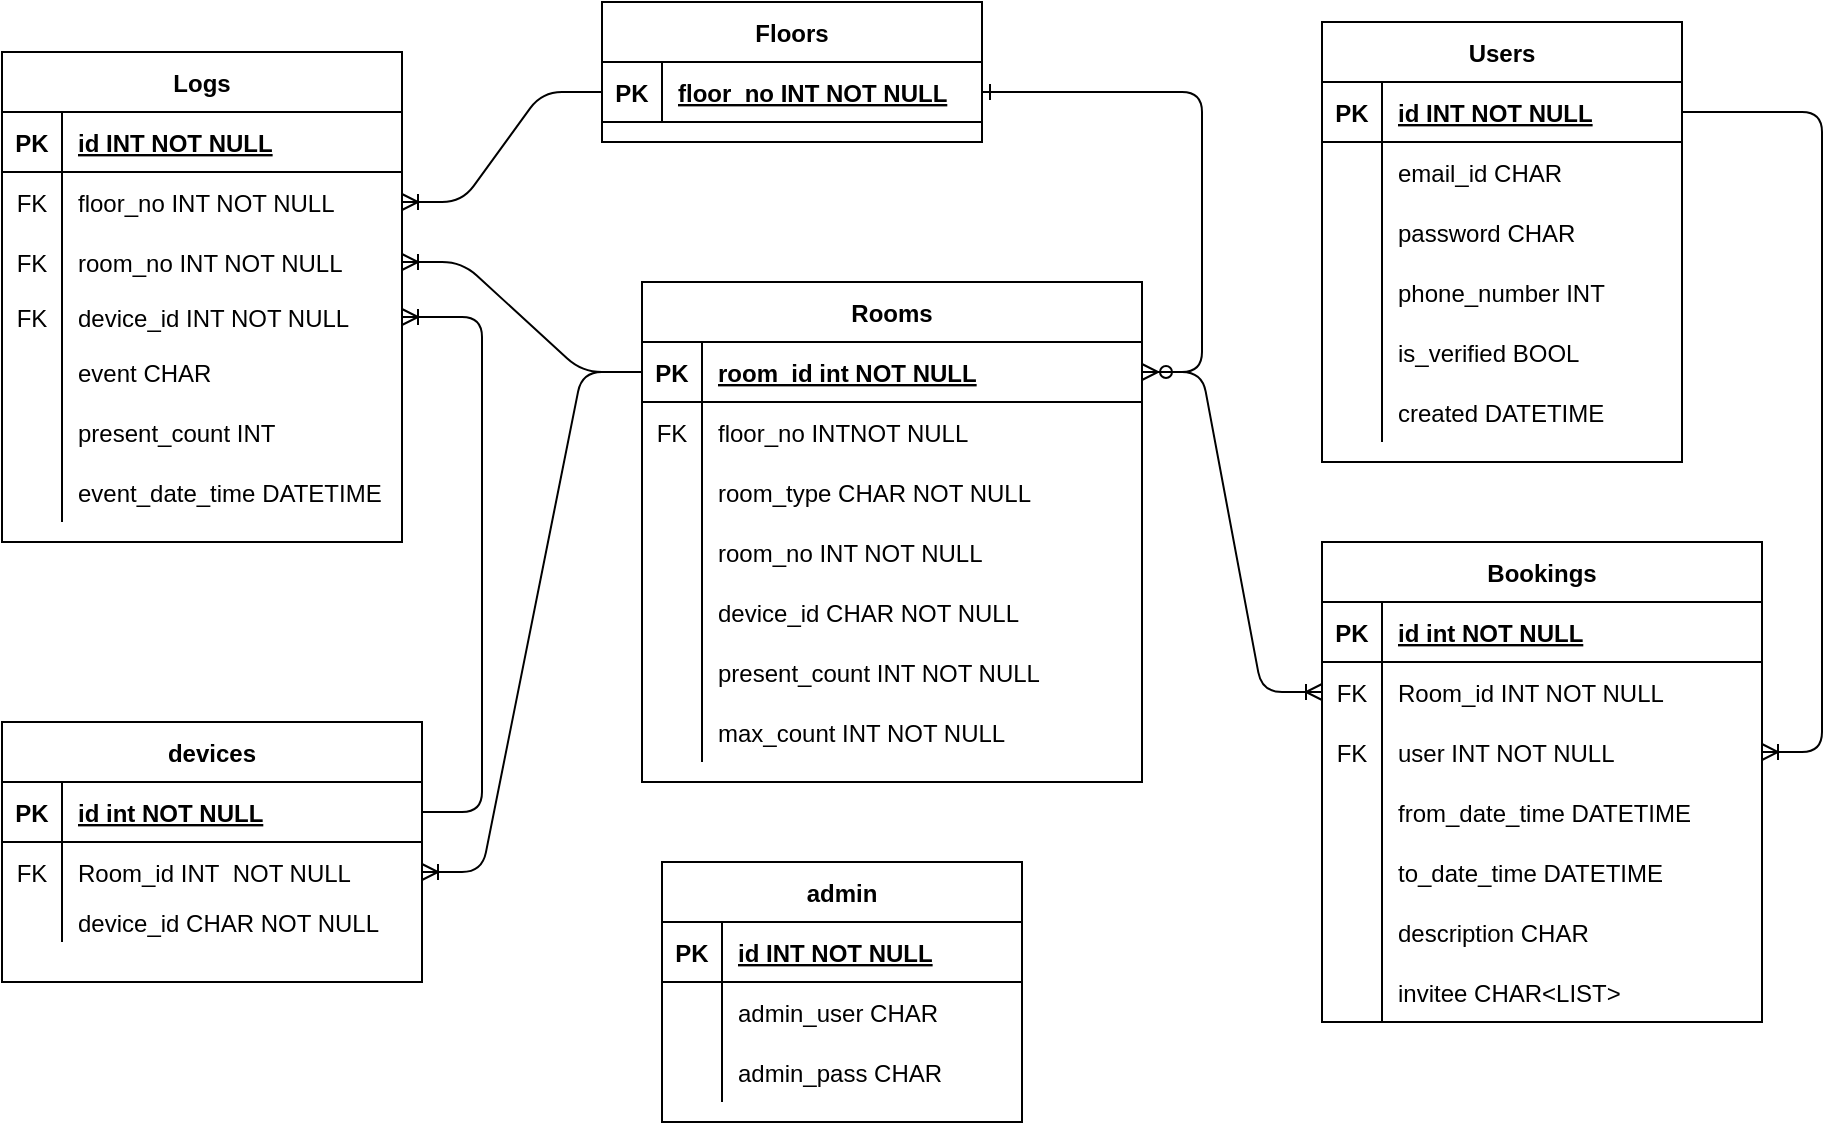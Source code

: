 <mxfile version="14.5.1" type="github">
  <diagram id="R2lEEEUBdFMjLlhIrx00" name="Page-1">
    <mxGraphModel dx="1157" dy="600" grid="1" gridSize="10" guides="1" tooltips="1" connect="1" arrows="1" fold="1" page="1" pageScale="1" pageWidth="850" pageHeight="1100" math="0" shadow="0" extFonts="Permanent Marker^https://fonts.googleapis.com/css?family=Permanent+Marker">
      <root>
        <mxCell id="0" />
        <mxCell id="1" parent="0" />
        <mxCell id="C-vyLk0tnHw3VtMMgP7b-1" value="" style="edgeStyle=entityRelationEdgeStyle;endArrow=ERzeroToMany;startArrow=ERone;endFill=1;startFill=0;" parent="1" source="C-vyLk0tnHw3VtMMgP7b-24" target="C-vyLk0tnHw3VtMMgP7b-3" edge="1">
          <mxGeometry width="100" height="100" relative="1" as="geometry">
            <mxPoint x="410" y="470" as="sourcePoint" />
            <mxPoint x="690" y="80" as="targetPoint" />
          </mxGeometry>
        </mxCell>
        <mxCell id="C-vyLk0tnHw3VtMMgP7b-2" value="Rooms" style="shape=table;startSize=30;container=1;collapsible=1;childLayout=tableLayout;fixedRows=1;rowLines=0;fontStyle=1;align=center;resizeLast=1;" parent="1" vertex="1">
          <mxGeometry x="350" y="170" width="250" height="250" as="geometry">
            <mxRectangle x="300" y="130" width="70" height="30" as="alternateBounds" />
          </mxGeometry>
        </mxCell>
        <mxCell id="C-vyLk0tnHw3VtMMgP7b-3" value="" style="shape=partialRectangle;collapsible=0;dropTarget=0;pointerEvents=0;fillColor=none;points=[[0,0.5],[1,0.5]];portConstraint=eastwest;top=0;left=0;right=0;bottom=1;" parent="C-vyLk0tnHw3VtMMgP7b-2" vertex="1">
          <mxGeometry y="30" width="250" height="30" as="geometry" />
        </mxCell>
        <mxCell id="C-vyLk0tnHw3VtMMgP7b-4" value="PK" style="shape=partialRectangle;overflow=hidden;connectable=0;fillColor=none;top=0;left=0;bottom=0;right=0;fontStyle=1;" parent="C-vyLk0tnHw3VtMMgP7b-3" vertex="1">
          <mxGeometry width="30" height="30" as="geometry" />
        </mxCell>
        <mxCell id="C-vyLk0tnHw3VtMMgP7b-5" value="room_id int NOT NULL " style="shape=partialRectangle;overflow=hidden;connectable=0;fillColor=none;top=0;left=0;bottom=0;right=0;align=left;spacingLeft=6;fontStyle=5;" parent="C-vyLk0tnHw3VtMMgP7b-3" vertex="1">
          <mxGeometry x="30" width="220" height="30" as="geometry" />
        </mxCell>
        <mxCell id="C-vyLk0tnHw3VtMMgP7b-6" value="" style="shape=partialRectangle;collapsible=0;dropTarget=0;pointerEvents=0;fillColor=none;points=[[0,0.5],[1,0.5]];portConstraint=eastwest;top=0;left=0;right=0;bottom=0;" parent="C-vyLk0tnHw3VtMMgP7b-2" vertex="1">
          <mxGeometry y="60" width="250" height="30" as="geometry" />
        </mxCell>
        <mxCell id="C-vyLk0tnHw3VtMMgP7b-7" value="FK" style="shape=partialRectangle;overflow=hidden;connectable=0;fillColor=none;top=0;left=0;bottom=0;right=0;" parent="C-vyLk0tnHw3VtMMgP7b-6" vertex="1">
          <mxGeometry width="30" height="30" as="geometry" />
        </mxCell>
        <mxCell id="C-vyLk0tnHw3VtMMgP7b-8" value="floor_no INTNOT NULL" style="shape=partialRectangle;overflow=hidden;connectable=0;fillColor=none;top=0;left=0;bottom=0;right=0;align=left;spacingLeft=6;" parent="C-vyLk0tnHw3VtMMgP7b-6" vertex="1">
          <mxGeometry x="30" width="220" height="30" as="geometry" />
        </mxCell>
        <mxCell id="C-vyLk0tnHw3VtMMgP7b-9" value="" style="shape=partialRectangle;collapsible=0;dropTarget=0;pointerEvents=0;fillColor=none;points=[[0,0.5],[1,0.5]];portConstraint=eastwest;top=0;left=0;right=0;bottom=0;" parent="C-vyLk0tnHw3VtMMgP7b-2" vertex="1">
          <mxGeometry y="90" width="250" height="30" as="geometry" />
        </mxCell>
        <mxCell id="C-vyLk0tnHw3VtMMgP7b-10" value="" style="shape=partialRectangle;overflow=hidden;connectable=0;fillColor=none;top=0;left=0;bottom=0;right=0;" parent="C-vyLk0tnHw3VtMMgP7b-9" vertex="1">
          <mxGeometry width="30" height="30" as="geometry" />
        </mxCell>
        <mxCell id="C-vyLk0tnHw3VtMMgP7b-11" value="room_type CHAR NOT NULL" style="shape=partialRectangle;overflow=hidden;connectable=0;fillColor=none;top=0;left=0;bottom=0;right=0;align=left;spacingLeft=6;" parent="C-vyLk0tnHw3VtMMgP7b-9" vertex="1">
          <mxGeometry x="30" width="220" height="30" as="geometry" />
        </mxCell>
        <mxCell id="HCaaFE1QsQJpdh_TbMX4-28" value="" style="shape=partialRectangle;collapsible=0;dropTarget=0;pointerEvents=0;fillColor=none;top=0;left=0;bottom=0;right=0;points=[[0,0.5],[1,0.5]];portConstraint=eastwest;" vertex="1" parent="C-vyLk0tnHw3VtMMgP7b-2">
          <mxGeometry y="120" width="250" height="30" as="geometry" />
        </mxCell>
        <mxCell id="HCaaFE1QsQJpdh_TbMX4-29" value="" style="shape=partialRectangle;connectable=0;fillColor=none;top=0;left=0;bottom=0;right=0;editable=1;overflow=hidden;" vertex="1" parent="HCaaFE1QsQJpdh_TbMX4-28">
          <mxGeometry width="30" height="30" as="geometry" />
        </mxCell>
        <mxCell id="HCaaFE1QsQJpdh_TbMX4-30" value="room_no INT NOT NULL" style="shape=partialRectangle;connectable=0;fillColor=none;top=0;left=0;bottom=0;right=0;align=left;spacingLeft=6;overflow=hidden;" vertex="1" parent="HCaaFE1QsQJpdh_TbMX4-28">
          <mxGeometry x="30" width="220" height="30" as="geometry" />
        </mxCell>
        <mxCell id="HCaaFE1QsQJpdh_TbMX4-32" value="" style="shape=partialRectangle;collapsible=0;dropTarget=0;pointerEvents=0;fillColor=none;top=0;left=0;bottom=0;right=0;points=[[0,0.5],[1,0.5]];portConstraint=eastwest;" vertex="1" parent="C-vyLk0tnHw3VtMMgP7b-2">
          <mxGeometry y="150" width="250" height="30" as="geometry" />
        </mxCell>
        <mxCell id="HCaaFE1QsQJpdh_TbMX4-33" value="" style="shape=partialRectangle;connectable=0;fillColor=none;top=0;left=0;bottom=0;right=0;editable=1;overflow=hidden;" vertex="1" parent="HCaaFE1QsQJpdh_TbMX4-32">
          <mxGeometry width="30" height="30" as="geometry" />
        </mxCell>
        <mxCell id="HCaaFE1QsQJpdh_TbMX4-34" value="device_id CHAR NOT NULL" style="shape=partialRectangle;connectable=0;fillColor=none;top=0;left=0;bottom=0;right=0;align=left;spacingLeft=6;overflow=hidden;" vertex="1" parent="HCaaFE1QsQJpdh_TbMX4-32">
          <mxGeometry x="30" width="220" height="30" as="geometry" />
        </mxCell>
        <mxCell id="HCaaFE1QsQJpdh_TbMX4-38" value="" style="shape=partialRectangle;collapsible=0;dropTarget=0;pointerEvents=0;fillColor=none;top=0;left=0;bottom=0;right=0;points=[[0,0.5],[1,0.5]];portConstraint=eastwest;" vertex="1" parent="C-vyLk0tnHw3VtMMgP7b-2">
          <mxGeometry y="180" width="250" height="30" as="geometry" />
        </mxCell>
        <mxCell id="HCaaFE1QsQJpdh_TbMX4-39" value="" style="shape=partialRectangle;connectable=0;fillColor=none;top=0;left=0;bottom=0;right=0;editable=1;overflow=hidden;" vertex="1" parent="HCaaFE1QsQJpdh_TbMX4-38">
          <mxGeometry width="30" height="30" as="geometry" />
        </mxCell>
        <mxCell id="HCaaFE1QsQJpdh_TbMX4-40" value="present_count INT NOT NULL" style="shape=partialRectangle;connectable=0;fillColor=none;top=0;left=0;bottom=0;right=0;align=left;spacingLeft=6;overflow=hidden;" vertex="1" parent="HCaaFE1QsQJpdh_TbMX4-38">
          <mxGeometry x="30" width="220" height="30" as="geometry" />
        </mxCell>
        <mxCell id="HCaaFE1QsQJpdh_TbMX4-42" value="" style="shape=partialRectangle;collapsible=0;dropTarget=0;pointerEvents=0;fillColor=none;top=0;left=0;bottom=0;right=0;points=[[0,0.5],[1,0.5]];portConstraint=eastwest;" vertex="1" parent="C-vyLk0tnHw3VtMMgP7b-2">
          <mxGeometry y="210" width="250" height="30" as="geometry" />
        </mxCell>
        <mxCell id="HCaaFE1QsQJpdh_TbMX4-43" value="" style="shape=partialRectangle;connectable=0;fillColor=none;top=0;left=0;bottom=0;right=0;editable=1;overflow=hidden;" vertex="1" parent="HCaaFE1QsQJpdh_TbMX4-42">
          <mxGeometry width="30" height="30" as="geometry" />
        </mxCell>
        <mxCell id="HCaaFE1QsQJpdh_TbMX4-44" value="max_count INT NOT NULL" style="shape=partialRectangle;connectable=0;fillColor=none;top=0;left=0;bottom=0;right=0;align=left;spacingLeft=6;overflow=hidden;" vertex="1" parent="HCaaFE1QsQJpdh_TbMX4-42">
          <mxGeometry x="30" width="220" height="30" as="geometry" />
        </mxCell>
        <mxCell id="C-vyLk0tnHw3VtMMgP7b-23" value="Floors" style="shape=table;startSize=30;container=1;collapsible=1;childLayout=tableLayout;fixedRows=1;rowLines=0;fontStyle=1;align=center;resizeLast=1;swimlaneFillColor=none;" parent="1" vertex="1">
          <mxGeometry x="330" y="30" width="190" height="70" as="geometry">
            <mxRectangle x="300" y="30" width="70" height="30" as="alternateBounds" />
          </mxGeometry>
        </mxCell>
        <mxCell id="C-vyLk0tnHw3VtMMgP7b-24" value="" style="shape=partialRectangle;collapsible=0;dropTarget=0;pointerEvents=0;fillColor=none;points=[[0,0.5],[1,0.5]];portConstraint=eastwest;top=0;left=0;right=0;bottom=1;" parent="C-vyLk0tnHw3VtMMgP7b-23" vertex="1">
          <mxGeometry y="30" width="190" height="30" as="geometry" />
        </mxCell>
        <mxCell id="C-vyLk0tnHw3VtMMgP7b-25" value="PK" style="shape=partialRectangle;overflow=hidden;connectable=0;fillColor=none;top=0;left=0;bottom=0;right=0;fontStyle=1;" parent="C-vyLk0tnHw3VtMMgP7b-24" vertex="1">
          <mxGeometry width="30" height="30" as="geometry" />
        </mxCell>
        <mxCell id="C-vyLk0tnHw3VtMMgP7b-26" value="floor_no INT NOT NULL " style="shape=partialRectangle;overflow=hidden;connectable=0;fillColor=none;top=0;left=0;bottom=0;right=0;align=left;spacingLeft=6;fontStyle=5;" parent="C-vyLk0tnHw3VtMMgP7b-24" vertex="1">
          <mxGeometry x="30" width="160" height="30" as="geometry" />
        </mxCell>
        <mxCell id="HCaaFE1QsQJpdh_TbMX4-45" value="devices" style="shape=table;startSize=30;container=1;collapsible=1;childLayout=tableLayout;fixedRows=1;rowLines=0;fontStyle=1;align=center;resizeLast=1;gradientColor=none;" vertex="1" parent="1">
          <mxGeometry x="30" y="390" width="210" height="130" as="geometry">
            <mxRectangle x="610" y="420" width="80" height="30" as="alternateBounds" />
          </mxGeometry>
        </mxCell>
        <mxCell id="HCaaFE1QsQJpdh_TbMX4-46" value="" style="shape=partialRectangle;collapsible=0;dropTarget=0;pointerEvents=0;fillColor=none;top=0;left=0;bottom=1;right=0;points=[[0,0.5],[1,0.5]];portConstraint=eastwest;" vertex="1" parent="HCaaFE1QsQJpdh_TbMX4-45">
          <mxGeometry y="30" width="210" height="30" as="geometry" />
        </mxCell>
        <mxCell id="HCaaFE1QsQJpdh_TbMX4-47" value="PK" style="shape=partialRectangle;connectable=0;fillColor=none;top=0;left=0;bottom=0;right=0;fontStyle=1;overflow=hidden;" vertex="1" parent="HCaaFE1QsQJpdh_TbMX4-46">
          <mxGeometry width="30" height="30" as="geometry" />
        </mxCell>
        <mxCell id="HCaaFE1QsQJpdh_TbMX4-48" value="id int NOT NULL" style="shape=partialRectangle;connectable=0;fillColor=none;top=0;left=0;bottom=0;right=0;align=left;spacingLeft=6;fontStyle=5;overflow=hidden;" vertex="1" parent="HCaaFE1QsQJpdh_TbMX4-46">
          <mxGeometry x="30" width="180" height="30" as="geometry" />
        </mxCell>
        <mxCell id="HCaaFE1QsQJpdh_TbMX4-52" value="" style="shape=partialRectangle;collapsible=0;dropTarget=0;pointerEvents=0;fillColor=none;top=0;left=0;bottom=0;right=0;points=[[0,0.5],[1,0.5]];portConstraint=eastwest;" vertex="1" parent="HCaaFE1QsQJpdh_TbMX4-45">
          <mxGeometry y="60" width="210" height="30" as="geometry" />
        </mxCell>
        <mxCell id="HCaaFE1QsQJpdh_TbMX4-53" value="FK" style="shape=partialRectangle;connectable=0;fillColor=none;top=0;left=0;bottom=0;right=0;editable=1;overflow=hidden;" vertex="1" parent="HCaaFE1QsQJpdh_TbMX4-52">
          <mxGeometry width="30" height="30" as="geometry" />
        </mxCell>
        <mxCell id="HCaaFE1QsQJpdh_TbMX4-54" value="Room_id INT  NOT NULL" style="shape=partialRectangle;connectable=0;fillColor=none;top=0;left=0;bottom=0;right=0;align=left;spacingLeft=6;overflow=hidden;" vertex="1" parent="HCaaFE1QsQJpdh_TbMX4-52">
          <mxGeometry x="30" width="180" height="30" as="geometry" />
        </mxCell>
        <mxCell id="HCaaFE1QsQJpdh_TbMX4-49" value="" style="shape=partialRectangle;collapsible=0;dropTarget=0;pointerEvents=0;fillColor=none;top=0;left=0;bottom=0;right=0;points=[[0,0.5],[1,0.5]];portConstraint=eastwest;" vertex="1" parent="HCaaFE1QsQJpdh_TbMX4-45">
          <mxGeometry y="90" width="210" height="20" as="geometry" />
        </mxCell>
        <mxCell id="HCaaFE1QsQJpdh_TbMX4-50" value="" style="shape=partialRectangle;connectable=0;fillColor=none;top=0;left=0;bottom=0;right=0;editable=1;overflow=hidden;" vertex="1" parent="HCaaFE1QsQJpdh_TbMX4-49">
          <mxGeometry width="30" height="20" as="geometry" />
        </mxCell>
        <mxCell id="HCaaFE1QsQJpdh_TbMX4-51" value="device_id CHAR NOT NULL" style="shape=partialRectangle;connectable=0;fillColor=none;top=0;left=0;bottom=0;right=0;align=left;spacingLeft=6;overflow=hidden;" vertex="1" parent="HCaaFE1QsQJpdh_TbMX4-49">
          <mxGeometry x="30" width="180" height="20" as="geometry" />
        </mxCell>
        <mxCell id="HCaaFE1QsQJpdh_TbMX4-60" value="" style="edgeStyle=entityRelationEdgeStyle;fontSize=12;html=1;endArrow=ERoneToMany;" edge="1" parent="1" source="C-vyLk0tnHw3VtMMgP7b-3" target="HCaaFE1QsQJpdh_TbMX4-52">
          <mxGeometry width="100" height="100" relative="1" as="geometry">
            <mxPoint x="370" y="520" as="sourcePoint" />
            <mxPoint x="470" y="420" as="targetPoint" />
          </mxGeometry>
        </mxCell>
        <mxCell id="HCaaFE1QsQJpdh_TbMX4-61" value="Bookings" style="shape=table;startSize=30;container=1;collapsible=1;childLayout=tableLayout;fixedRows=1;rowLines=0;fontStyle=1;align=center;resizeLast=1;gradientColor=none;" vertex="1" parent="1">
          <mxGeometry x="690" y="300" width="220" height="240" as="geometry">
            <mxRectangle x="780" y="470" width="90" height="30" as="alternateBounds" />
          </mxGeometry>
        </mxCell>
        <mxCell id="HCaaFE1QsQJpdh_TbMX4-62" value="" style="shape=partialRectangle;collapsible=0;dropTarget=0;pointerEvents=0;fillColor=none;top=0;left=0;bottom=1;right=0;points=[[0,0.5],[1,0.5]];portConstraint=eastwest;" vertex="1" parent="HCaaFE1QsQJpdh_TbMX4-61">
          <mxGeometry y="30" width="220" height="30" as="geometry" />
        </mxCell>
        <mxCell id="HCaaFE1QsQJpdh_TbMX4-63" value="PK" style="shape=partialRectangle;connectable=0;fillColor=none;top=0;left=0;bottom=0;right=0;fontStyle=1;overflow=hidden;" vertex="1" parent="HCaaFE1QsQJpdh_TbMX4-62">
          <mxGeometry width="30" height="30" as="geometry" />
        </mxCell>
        <mxCell id="HCaaFE1QsQJpdh_TbMX4-64" value="id int NOT NULL" style="shape=partialRectangle;connectable=0;fillColor=none;top=0;left=0;bottom=0;right=0;align=left;spacingLeft=6;fontStyle=5;overflow=hidden;" vertex="1" parent="HCaaFE1QsQJpdh_TbMX4-62">
          <mxGeometry x="30" width="190" height="30" as="geometry" />
        </mxCell>
        <mxCell id="HCaaFE1QsQJpdh_TbMX4-65" value="" style="shape=partialRectangle;collapsible=0;dropTarget=0;pointerEvents=0;fillColor=none;top=0;left=0;bottom=0;right=0;points=[[0,0.5],[1,0.5]];portConstraint=eastwest;" vertex="1" parent="HCaaFE1QsQJpdh_TbMX4-61">
          <mxGeometry y="60" width="220" height="30" as="geometry" />
        </mxCell>
        <mxCell id="HCaaFE1QsQJpdh_TbMX4-66" value="FK" style="shape=partialRectangle;connectable=0;fillColor=none;top=0;left=0;bottom=0;right=0;editable=1;overflow=hidden;" vertex="1" parent="HCaaFE1QsQJpdh_TbMX4-65">
          <mxGeometry width="30" height="30" as="geometry" />
        </mxCell>
        <mxCell id="HCaaFE1QsQJpdh_TbMX4-67" value="Room_id INT NOT NULL" style="shape=partialRectangle;connectable=0;fillColor=none;top=0;left=0;bottom=0;right=0;align=left;spacingLeft=6;overflow=hidden;" vertex="1" parent="HCaaFE1QsQJpdh_TbMX4-65">
          <mxGeometry x="30" width="190" height="30" as="geometry" />
        </mxCell>
        <mxCell id="HCaaFE1QsQJpdh_TbMX4-81" value="" style="shape=partialRectangle;collapsible=0;dropTarget=0;pointerEvents=0;fillColor=none;top=0;left=0;bottom=0;right=0;points=[[0,0.5],[1,0.5]];portConstraint=eastwest;" vertex="1" parent="HCaaFE1QsQJpdh_TbMX4-61">
          <mxGeometry y="90" width="220" height="30" as="geometry" />
        </mxCell>
        <mxCell id="HCaaFE1QsQJpdh_TbMX4-82" value="FK" style="shape=partialRectangle;connectable=0;fillColor=none;top=0;left=0;bottom=0;right=0;editable=1;overflow=hidden;" vertex="1" parent="HCaaFE1QsQJpdh_TbMX4-81">
          <mxGeometry width="30" height="30" as="geometry" />
        </mxCell>
        <mxCell id="HCaaFE1QsQJpdh_TbMX4-83" value="user INT NOT NULL" style="shape=partialRectangle;connectable=0;fillColor=none;top=0;left=0;bottom=0;right=0;align=left;spacingLeft=6;overflow=hidden;" vertex="1" parent="HCaaFE1QsQJpdh_TbMX4-81">
          <mxGeometry x="30" width="190" height="30" as="geometry" />
        </mxCell>
        <mxCell id="HCaaFE1QsQJpdh_TbMX4-68" value="" style="shape=partialRectangle;collapsible=0;dropTarget=0;pointerEvents=0;fillColor=none;top=0;left=0;bottom=0;right=0;points=[[0,0.5],[1,0.5]];portConstraint=eastwest;" vertex="1" parent="HCaaFE1QsQJpdh_TbMX4-61">
          <mxGeometry y="120" width="220" height="30" as="geometry" />
        </mxCell>
        <mxCell id="HCaaFE1QsQJpdh_TbMX4-69" value="" style="shape=partialRectangle;connectable=0;fillColor=none;top=0;left=0;bottom=0;right=0;editable=1;overflow=hidden;" vertex="1" parent="HCaaFE1QsQJpdh_TbMX4-68">
          <mxGeometry width="30" height="30" as="geometry" />
        </mxCell>
        <mxCell id="HCaaFE1QsQJpdh_TbMX4-70" value="from_date_time DATETIME" style="shape=partialRectangle;connectable=0;fillColor=none;top=0;left=0;bottom=0;right=0;align=left;spacingLeft=6;overflow=hidden;" vertex="1" parent="HCaaFE1QsQJpdh_TbMX4-68">
          <mxGeometry x="30" width="190" height="30" as="geometry" />
        </mxCell>
        <mxCell id="HCaaFE1QsQJpdh_TbMX4-71" value="" style="shape=partialRectangle;collapsible=0;dropTarget=0;pointerEvents=0;fillColor=none;top=0;left=0;bottom=0;right=0;points=[[0,0.5],[1,0.5]];portConstraint=eastwest;" vertex="1" parent="HCaaFE1QsQJpdh_TbMX4-61">
          <mxGeometry y="150" width="220" height="30" as="geometry" />
        </mxCell>
        <mxCell id="HCaaFE1QsQJpdh_TbMX4-72" value="" style="shape=partialRectangle;connectable=0;fillColor=none;top=0;left=0;bottom=0;right=0;editable=1;overflow=hidden;" vertex="1" parent="HCaaFE1QsQJpdh_TbMX4-71">
          <mxGeometry width="30" height="30" as="geometry" />
        </mxCell>
        <mxCell id="HCaaFE1QsQJpdh_TbMX4-73" value="to_date_time DATETIME" style="shape=partialRectangle;connectable=0;fillColor=none;top=0;left=0;bottom=0;right=0;align=left;spacingLeft=6;overflow=hidden;" vertex="1" parent="HCaaFE1QsQJpdh_TbMX4-71">
          <mxGeometry x="30" width="190" height="30" as="geometry" />
        </mxCell>
        <mxCell id="HCaaFE1QsQJpdh_TbMX4-75" value="" style="shape=partialRectangle;collapsible=0;dropTarget=0;pointerEvents=0;fillColor=none;top=0;left=0;bottom=0;right=0;points=[[0,0.5],[1,0.5]];portConstraint=eastwest;" vertex="1" parent="HCaaFE1QsQJpdh_TbMX4-61">
          <mxGeometry y="180" width="220" height="30" as="geometry" />
        </mxCell>
        <mxCell id="HCaaFE1QsQJpdh_TbMX4-76" value="" style="shape=partialRectangle;connectable=0;fillColor=none;top=0;left=0;bottom=0;right=0;editable=1;overflow=hidden;" vertex="1" parent="HCaaFE1QsQJpdh_TbMX4-75">
          <mxGeometry width="30" height="30" as="geometry" />
        </mxCell>
        <mxCell id="HCaaFE1QsQJpdh_TbMX4-77" value="description CHAR" style="shape=partialRectangle;connectable=0;fillColor=none;top=0;left=0;bottom=0;right=0;align=left;spacingLeft=6;overflow=hidden;" vertex="1" parent="HCaaFE1QsQJpdh_TbMX4-75">
          <mxGeometry x="30" width="190" height="30" as="geometry" />
        </mxCell>
        <mxCell id="HCaaFE1QsQJpdh_TbMX4-78" value="" style="shape=partialRectangle;collapsible=0;dropTarget=0;pointerEvents=0;fillColor=none;top=0;left=0;bottom=0;right=0;points=[[0,0.5],[1,0.5]];portConstraint=eastwest;" vertex="1" parent="HCaaFE1QsQJpdh_TbMX4-61">
          <mxGeometry y="210" width="220" height="30" as="geometry" />
        </mxCell>
        <mxCell id="HCaaFE1QsQJpdh_TbMX4-79" value="" style="shape=partialRectangle;connectable=0;fillColor=none;top=0;left=0;bottom=0;right=0;editable=1;overflow=hidden;" vertex="1" parent="HCaaFE1QsQJpdh_TbMX4-78">
          <mxGeometry width="30" height="30" as="geometry" />
        </mxCell>
        <mxCell id="HCaaFE1QsQJpdh_TbMX4-80" value="invitee CHAR&lt;LIST&gt;" style="shape=partialRectangle;connectable=0;fillColor=none;top=0;left=0;bottom=0;right=0;align=left;spacingLeft=6;overflow=hidden;" vertex="1" parent="HCaaFE1QsQJpdh_TbMX4-78">
          <mxGeometry x="30" width="190" height="30" as="geometry" />
        </mxCell>
        <mxCell id="HCaaFE1QsQJpdh_TbMX4-74" value="" style="edgeStyle=entityRelationEdgeStyle;fontSize=12;html=1;endArrow=ERoneToMany;entryX=0;entryY=0.5;entryDx=0;entryDy=0;exitX=1;exitY=0.5;exitDx=0;exitDy=0;" edge="1" parent="1" source="C-vyLk0tnHw3VtMMgP7b-3" target="HCaaFE1QsQJpdh_TbMX4-65">
          <mxGeometry width="100" height="100" relative="1" as="geometry">
            <mxPoint x="250" y="480" as="sourcePoint" />
            <mxPoint x="350" y="380" as="targetPoint" />
          </mxGeometry>
        </mxCell>
        <mxCell id="HCaaFE1QsQJpdh_TbMX4-84" value="Users" style="shape=table;startSize=30;container=1;collapsible=1;childLayout=tableLayout;fixedRows=1;rowLines=0;fontStyle=1;align=center;resizeLast=1;gradientColor=none;" vertex="1" parent="1">
          <mxGeometry x="690" y="40" width="180" height="220" as="geometry">
            <mxRectangle x="690" y="160" width="70" height="30" as="alternateBounds" />
          </mxGeometry>
        </mxCell>
        <mxCell id="HCaaFE1QsQJpdh_TbMX4-85" value="" style="shape=partialRectangle;collapsible=0;dropTarget=0;pointerEvents=0;fillColor=none;top=0;left=0;bottom=1;right=0;points=[[0,0.5],[1,0.5]];portConstraint=eastwest;" vertex="1" parent="HCaaFE1QsQJpdh_TbMX4-84">
          <mxGeometry y="30" width="180" height="30" as="geometry" />
        </mxCell>
        <mxCell id="HCaaFE1QsQJpdh_TbMX4-86" value="PK" style="shape=partialRectangle;connectable=0;fillColor=none;top=0;left=0;bottom=0;right=0;fontStyle=1;overflow=hidden;" vertex="1" parent="HCaaFE1QsQJpdh_TbMX4-85">
          <mxGeometry width="30" height="30" as="geometry" />
        </mxCell>
        <mxCell id="HCaaFE1QsQJpdh_TbMX4-87" value="id INT NOT NULL" style="shape=partialRectangle;connectable=0;fillColor=none;top=0;left=0;bottom=0;right=0;align=left;spacingLeft=6;fontStyle=5;overflow=hidden;" vertex="1" parent="HCaaFE1QsQJpdh_TbMX4-85">
          <mxGeometry x="30" width="150" height="30" as="geometry" />
        </mxCell>
        <mxCell id="HCaaFE1QsQJpdh_TbMX4-88" value="" style="shape=partialRectangle;collapsible=0;dropTarget=0;pointerEvents=0;fillColor=none;top=0;left=0;bottom=0;right=0;points=[[0,0.5],[1,0.5]];portConstraint=eastwest;" vertex="1" parent="HCaaFE1QsQJpdh_TbMX4-84">
          <mxGeometry y="60" width="180" height="30" as="geometry" />
        </mxCell>
        <mxCell id="HCaaFE1QsQJpdh_TbMX4-89" value="" style="shape=partialRectangle;connectable=0;fillColor=none;top=0;left=0;bottom=0;right=0;editable=1;overflow=hidden;" vertex="1" parent="HCaaFE1QsQJpdh_TbMX4-88">
          <mxGeometry width="30" height="30" as="geometry" />
        </mxCell>
        <mxCell id="HCaaFE1QsQJpdh_TbMX4-90" value="email_id CHAR" style="shape=partialRectangle;connectable=0;fillColor=none;top=0;left=0;bottom=0;right=0;align=left;spacingLeft=6;overflow=hidden;" vertex="1" parent="HCaaFE1QsQJpdh_TbMX4-88">
          <mxGeometry x="30" width="150" height="30" as="geometry" />
        </mxCell>
        <mxCell id="HCaaFE1QsQJpdh_TbMX4-91" value="" style="shape=partialRectangle;collapsible=0;dropTarget=0;pointerEvents=0;fillColor=none;top=0;left=0;bottom=0;right=0;points=[[0,0.5],[1,0.5]];portConstraint=eastwest;" vertex="1" parent="HCaaFE1QsQJpdh_TbMX4-84">
          <mxGeometry y="90" width="180" height="30" as="geometry" />
        </mxCell>
        <mxCell id="HCaaFE1QsQJpdh_TbMX4-92" value="" style="shape=partialRectangle;connectable=0;fillColor=none;top=0;left=0;bottom=0;right=0;editable=1;overflow=hidden;" vertex="1" parent="HCaaFE1QsQJpdh_TbMX4-91">
          <mxGeometry width="30" height="30" as="geometry" />
        </mxCell>
        <mxCell id="HCaaFE1QsQJpdh_TbMX4-93" value="password CHAR" style="shape=partialRectangle;connectable=0;fillColor=none;top=0;left=0;bottom=0;right=0;align=left;spacingLeft=6;overflow=hidden;" vertex="1" parent="HCaaFE1QsQJpdh_TbMX4-91">
          <mxGeometry x="30" width="150" height="30" as="geometry" />
        </mxCell>
        <mxCell id="HCaaFE1QsQJpdh_TbMX4-94" value="" style="shape=partialRectangle;collapsible=0;dropTarget=0;pointerEvents=0;fillColor=none;top=0;left=0;bottom=0;right=0;points=[[0,0.5],[1,0.5]];portConstraint=eastwest;" vertex="1" parent="HCaaFE1QsQJpdh_TbMX4-84">
          <mxGeometry y="120" width="180" height="30" as="geometry" />
        </mxCell>
        <mxCell id="HCaaFE1QsQJpdh_TbMX4-95" value="" style="shape=partialRectangle;connectable=0;fillColor=none;top=0;left=0;bottom=0;right=0;editable=1;overflow=hidden;" vertex="1" parent="HCaaFE1QsQJpdh_TbMX4-94">
          <mxGeometry width="30" height="30" as="geometry" />
        </mxCell>
        <mxCell id="HCaaFE1QsQJpdh_TbMX4-96" value="phone_number INT" style="shape=partialRectangle;connectable=0;fillColor=none;top=0;left=0;bottom=0;right=0;align=left;spacingLeft=6;overflow=hidden;" vertex="1" parent="HCaaFE1QsQJpdh_TbMX4-94">
          <mxGeometry x="30" width="150" height="30" as="geometry" />
        </mxCell>
        <mxCell id="HCaaFE1QsQJpdh_TbMX4-97" value="" style="shape=partialRectangle;collapsible=0;dropTarget=0;pointerEvents=0;fillColor=none;top=0;left=0;bottom=0;right=0;points=[[0,0.5],[1,0.5]];portConstraint=eastwest;" vertex="1" parent="HCaaFE1QsQJpdh_TbMX4-84">
          <mxGeometry y="150" width="180" height="30" as="geometry" />
        </mxCell>
        <mxCell id="HCaaFE1QsQJpdh_TbMX4-98" value="" style="shape=partialRectangle;connectable=0;fillColor=none;top=0;left=0;bottom=0;right=0;editable=1;overflow=hidden;" vertex="1" parent="HCaaFE1QsQJpdh_TbMX4-97">
          <mxGeometry width="30" height="30" as="geometry" />
        </mxCell>
        <mxCell id="HCaaFE1QsQJpdh_TbMX4-99" value="is_verified BOOL" style="shape=partialRectangle;connectable=0;fillColor=none;top=0;left=0;bottom=0;right=0;align=left;spacingLeft=6;overflow=hidden;" vertex="1" parent="HCaaFE1QsQJpdh_TbMX4-97">
          <mxGeometry x="30" width="150" height="30" as="geometry" />
        </mxCell>
        <mxCell id="HCaaFE1QsQJpdh_TbMX4-139" value="" style="shape=partialRectangle;collapsible=0;dropTarget=0;pointerEvents=0;fillColor=none;top=0;left=0;bottom=0;right=0;points=[[0,0.5],[1,0.5]];portConstraint=eastwest;" vertex="1" parent="HCaaFE1QsQJpdh_TbMX4-84">
          <mxGeometry y="180" width="180" height="30" as="geometry" />
        </mxCell>
        <mxCell id="HCaaFE1QsQJpdh_TbMX4-140" value="" style="shape=partialRectangle;connectable=0;fillColor=none;top=0;left=0;bottom=0;right=0;editable=1;overflow=hidden;" vertex="1" parent="HCaaFE1QsQJpdh_TbMX4-139">
          <mxGeometry width="30" height="30" as="geometry" />
        </mxCell>
        <mxCell id="HCaaFE1QsQJpdh_TbMX4-141" value="created DATETIME" style="shape=partialRectangle;connectable=0;fillColor=none;top=0;left=0;bottom=0;right=0;align=left;spacingLeft=6;overflow=hidden;" vertex="1" parent="HCaaFE1QsQJpdh_TbMX4-139">
          <mxGeometry x="30" width="150" height="30" as="geometry" />
        </mxCell>
        <mxCell id="HCaaFE1QsQJpdh_TbMX4-104" value="admin" style="shape=table;startSize=30;container=1;collapsible=1;childLayout=tableLayout;fixedRows=1;rowLines=0;fontStyle=1;align=center;resizeLast=1;gradientColor=none;" vertex="1" parent="1">
          <mxGeometry x="360" y="460" width="180" height="130" as="geometry">
            <mxRectangle x="380" y="440" width="60" height="30" as="alternateBounds" />
          </mxGeometry>
        </mxCell>
        <mxCell id="HCaaFE1QsQJpdh_TbMX4-105" value="" style="shape=partialRectangle;collapsible=0;dropTarget=0;pointerEvents=0;fillColor=none;top=0;left=0;bottom=1;right=0;points=[[0,0.5],[1,0.5]];portConstraint=eastwest;" vertex="1" parent="HCaaFE1QsQJpdh_TbMX4-104">
          <mxGeometry y="30" width="180" height="30" as="geometry" />
        </mxCell>
        <mxCell id="HCaaFE1QsQJpdh_TbMX4-106" value="PK" style="shape=partialRectangle;connectable=0;fillColor=none;top=0;left=0;bottom=0;right=0;fontStyle=1;overflow=hidden;" vertex="1" parent="HCaaFE1QsQJpdh_TbMX4-105">
          <mxGeometry width="30" height="30" as="geometry" />
        </mxCell>
        <mxCell id="HCaaFE1QsQJpdh_TbMX4-107" value="id INT NOT NULL" style="shape=partialRectangle;connectable=0;fillColor=none;top=0;left=0;bottom=0;right=0;align=left;spacingLeft=6;fontStyle=5;overflow=hidden;" vertex="1" parent="HCaaFE1QsQJpdh_TbMX4-105">
          <mxGeometry x="30" width="150" height="30" as="geometry" />
        </mxCell>
        <mxCell id="HCaaFE1QsQJpdh_TbMX4-108" value="" style="shape=partialRectangle;collapsible=0;dropTarget=0;pointerEvents=0;fillColor=none;top=0;left=0;bottom=0;right=0;points=[[0,0.5],[1,0.5]];portConstraint=eastwest;" vertex="1" parent="HCaaFE1QsQJpdh_TbMX4-104">
          <mxGeometry y="60" width="180" height="30" as="geometry" />
        </mxCell>
        <mxCell id="HCaaFE1QsQJpdh_TbMX4-109" value="" style="shape=partialRectangle;connectable=0;fillColor=none;top=0;left=0;bottom=0;right=0;editable=1;overflow=hidden;" vertex="1" parent="HCaaFE1QsQJpdh_TbMX4-108">
          <mxGeometry width="30" height="30" as="geometry" />
        </mxCell>
        <mxCell id="HCaaFE1QsQJpdh_TbMX4-110" value="admin_user CHAR" style="shape=partialRectangle;connectable=0;fillColor=none;top=0;left=0;bottom=0;right=0;align=left;spacingLeft=6;overflow=hidden;" vertex="1" parent="HCaaFE1QsQJpdh_TbMX4-108">
          <mxGeometry x="30" width="150" height="30" as="geometry" />
        </mxCell>
        <mxCell id="HCaaFE1QsQJpdh_TbMX4-111" value="" style="shape=partialRectangle;collapsible=0;dropTarget=0;pointerEvents=0;fillColor=none;top=0;left=0;bottom=0;right=0;points=[[0,0.5],[1,0.5]];portConstraint=eastwest;" vertex="1" parent="HCaaFE1QsQJpdh_TbMX4-104">
          <mxGeometry y="90" width="180" height="30" as="geometry" />
        </mxCell>
        <mxCell id="HCaaFE1QsQJpdh_TbMX4-112" value="" style="shape=partialRectangle;connectable=0;fillColor=none;top=0;left=0;bottom=0;right=0;editable=1;overflow=hidden;" vertex="1" parent="HCaaFE1QsQJpdh_TbMX4-111">
          <mxGeometry width="30" height="30" as="geometry" />
        </mxCell>
        <mxCell id="HCaaFE1QsQJpdh_TbMX4-113" value="admin_pass CHAR" style="shape=partialRectangle;connectable=0;fillColor=none;top=0;left=0;bottom=0;right=0;align=left;spacingLeft=6;overflow=hidden;" vertex="1" parent="HCaaFE1QsQJpdh_TbMX4-111">
          <mxGeometry x="30" width="150" height="30" as="geometry" />
        </mxCell>
        <mxCell id="HCaaFE1QsQJpdh_TbMX4-117" value="Logs" style="shape=table;startSize=30;container=1;collapsible=1;childLayout=tableLayout;fixedRows=1;rowLines=0;fontStyle=1;align=center;resizeLast=1;gradientColor=none;" vertex="1" parent="1">
          <mxGeometry x="30" y="55" width="200" height="245" as="geometry">
            <mxRectangle x="30" y="30" width="60" height="30" as="alternateBounds" />
          </mxGeometry>
        </mxCell>
        <mxCell id="HCaaFE1QsQJpdh_TbMX4-118" value="" style="shape=partialRectangle;collapsible=0;dropTarget=0;pointerEvents=0;fillColor=none;top=0;left=0;bottom=1;right=0;points=[[0,0.5],[1,0.5]];portConstraint=eastwest;" vertex="1" parent="HCaaFE1QsQJpdh_TbMX4-117">
          <mxGeometry y="30" width="200" height="30" as="geometry" />
        </mxCell>
        <mxCell id="HCaaFE1QsQJpdh_TbMX4-119" value="PK" style="shape=partialRectangle;connectable=0;fillColor=none;top=0;left=0;bottom=0;right=0;fontStyle=1;overflow=hidden;" vertex="1" parent="HCaaFE1QsQJpdh_TbMX4-118">
          <mxGeometry width="30" height="30" as="geometry" />
        </mxCell>
        <mxCell id="HCaaFE1QsQJpdh_TbMX4-120" value="id INT NOT NULL" style="shape=partialRectangle;connectable=0;fillColor=none;top=0;left=0;bottom=0;right=0;align=left;spacingLeft=6;fontStyle=5;overflow=hidden;" vertex="1" parent="HCaaFE1QsQJpdh_TbMX4-118">
          <mxGeometry x="30" width="170" height="30" as="geometry" />
        </mxCell>
        <mxCell id="HCaaFE1QsQJpdh_TbMX4-121" value="" style="shape=partialRectangle;collapsible=0;dropTarget=0;pointerEvents=0;fillColor=none;top=0;left=0;bottom=0;right=0;points=[[0,0.5],[1,0.5]];portConstraint=eastwest;" vertex="1" parent="HCaaFE1QsQJpdh_TbMX4-117">
          <mxGeometry y="60" width="200" height="30" as="geometry" />
        </mxCell>
        <mxCell id="HCaaFE1QsQJpdh_TbMX4-122" value="FK" style="shape=partialRectangle;connectable=0;fillColor=none;top=0;left=0;bottom=0;right=0;editable=1;overflow=hidden;" vertex="1" parent="HCaaFE1QsQJpdh_TbMX4-121">
          <mxGeometry width="30" height="30" as="geometry" />
        </mxCell>
        <mxCell id="HCaaFE1QsQJpdh_TbMX4-123" value="floor_no INT NOT NULL" style="shape=partialRectangle;connectable=0;fillColor=none;top=0;left=0;bottom=0;right=0;align=left;spacingLeft=6;overflow=hidden;" vertex="1" parent="HCaaFE1QsQJpdh_TbMX4-121">
          <mxGeometry x="30" width="170" height="30" as="geometry" />
        </mxCell>
        <mxCell id="HCaaFE1QsQJpdh_TbMX4-124" value="" style="shape=partialRectangle;collapsible=0;dropTarget=0;pointerEvents=0;fillColor=none;top=0;left=0;bottom=0;right=0;points=[[0,0.5],[1,0.5]];portConstraint=eastwest;" vertex="1" parent="HCaaFE1QsQJpdh_TbMX4-117">
          <mxGeometry y="90" width="200" height="30" as="geometry" />
        </mxCell>
        <mxCell id="HCaaFE1QsQJpdh_TbMX4-125" value="FK" style="shape=partialRectangle;connectable=0;fillColor=none;top=0;left=0;bottom=0;right=0;editable=1;overflow=hidden;" vertex="1" parent="HCaaFE1QsQJpdh_TbMX4-124">
          <mxGeometry width="30" height="30" as="geometry" />
        </mxCell>
        <mxCell id="HCaaFE1QsQJpdh_TbMX4-126" value="room_no INT NOT NULL" style="shape=partialRectangle;connectable=0;fillColor=none;top=0;left=0;bottom=0;right=0;align=left;spacingLeft=6;overflow=hidden;" vertex="1" parent="HCaaFE1QsQJpdh_TbMX4-124">
          <mxGeometry x="30" width="170" height="30" as="geometry" />
        </mxCell>
        <mxCell id="HCaaFE1QsQJpdh_TbMX4-127" value="" style="shape=partialRectangle;collapsible=0;dropTarget=0;pointerEvents=0;fillColor=none;top=0;left=0;bottom=0;right=0;points=[[0,0.5],[1,0.5]];portConstraint=eastwest;" vertex="1" parent="HCaaFE1QsQJpdh_TbMX4-117">
          <mxGeometry y="120" width="200" height="25" as="geometry" />
        </mxCell>
        <mxCell id="HCaaFE1QsQJpdh_TbMX4-128" value="FK" style="shape=partialRectangle;connectable=0;fillColor=none;top=0;left=0;bottom=0;right=0;editable=1;overflow=hidden;" vertex="1" parent="HCaaFE1QsQJpdh_TbMX4-127">
          <mxGeometry width="30" height="25" as="geometry" />
        </mxCell>
        <mxCell id="HCaaFE1QsQJpdh_TbMX4-129" value="device_id INT NOT NULL" style="shape=partialRectangle;connectable=0;fillColor=none;top=0;left=0;bottom=0;right=0;align=left;spacingLeft=6;overflow=hidden;" vertex="1" parent="HCaaFE1QsQJpdh_TbMX4-127">
          <mxGeometry x="30" width="170" height="25" as="geometry" />
        </mxCell>
        <mxCell id="HCaaFE1QsQJpdh_TbMX4-130" value="" style="shape=partialRectangle;collapsible=0;dropTarget=0;pointerEvents=0;fillColor=none;top=0;left=0;bottom=0;right=0;points=[[0,0.5],[1,0.5]];portConstraint=eastwest;" vertex="1" parent="HCaaFE1QsQJpdh_TbMX4-117">
          <mxGeometry y="145" width="200" height="30" as="geometry" />
        </mxCell>
        <mxCell id="HCaaFE1QsQJpdh_TbMX4-131" value="" style="shape=partialRectangle;connectable=0;fillColor=none;top=0;left=0;bottom=0;right=0;editable=1;overflow=hidden;" vertex="1" parent="HCaaFE1QsQJpdh_TbMX4-130">
          <mxGeometry width="30" height="30" as="geometry" />
        </mxCell>
        <mxCell id="HCaaFE1QsQJpdh_TbMX4-132" value="event CHAR" style="shape=partialRectangle;connectable=0;fillColor=none;top=0;left=0;bottom=0;right=0;align=left;spacingLeft=6;overflow=hidden;" vertex="1" parent="HCaaFE1QsQJpdh_TbMX4-130">
          <mxGeometry x="30" width="170" height="30" as="geometry" />
        </mxCell>
        <mxCell id="HCaaFE1QsQJpdh_TbMX4-133" value="" style="shape=partialRectangle;collapsible=0;dropTarget=0;pointerEvents=0;fillColor=none;top=0;left=0;bottom=0;right=0;points=[[0,0.5],[1,0.5]];portConstraint=eastwest;" vertex="1" parent="HCaaFE1QsQJpdh_TbMX4-117">
          <mxGeometry y="175" width="200" height="30" as="geometry" />
        </mxCell>
        <mxCell id="HCaaFE1QsQJpdh_TbMX4-134" value="" style="shape=partialRectangle;connectable=0;fillColor=none;top=0;left=0;bottom=0;right=0;editable=1;overflow=hidden;" vertex="1" parent="HCaaFE1QsQJpdh_TbMX4-133">
          <mxGeometry width="30" height="30" as="geometry" />
        </mxCell>
        <mxCell id="HCaaFE1QsQJpdh_TbMX4-135" value="present_count INT" style="shape=partialRectangle;connectable=0;fillColor=none;top=0;left=0;bottom=0;right=0;align=left;spacingLeft=6;overflow=hidden;" vertex="1" parent="HCaaFE1QsQJpdh_TbMX4-133">
          <mxGeometry x="30" width="170" height="30" as="geometry" />
        </mxCell>
        <mxCell id="HCaaFE1QsQJpdh_TbMX4-136" value="" style="shape=partialRectangle;collapsible=0;dropTarget=0;pointerEvents=0;fillColor=none;top=0;left=0;bottom=0;right=0;points=[[0,0.5],[1,0.5]];portConstraint=eastwest;" vertex="1" parent="HCaaFE1QsQJpdh_TbMX4-117">
          <mxGeometry y="205" width="200" height="30" as="geometry" />
        </mxCell>
        <mxCell id="HCaaFE1QsQJpdh_TbMX4-137" value="" style="shape=partialRectangle;connectable=0;fillColor=none;top=0;left=0;bottom=0;right=0;editable=1;overflow=hidden;" vertex="1" parent="HCaaFE1QsQJpdh_TbMX4-136">
          <mxGeometry width="30" height="30" as="geometry" />
        </mxCell>
        <mxCell id="HCaaFE1QsQJpdh_TbMX4-138" value="event_date_time DATETIME" style="shape=partialRectangle;connectable=0;fillColor=none;top=0;left=0;bottom=0;right=0;align=left;spacingLeft=6;overflow=hidden;" vertex="1" parent="HCaaFE1QsQJpdh_TbMX4-136">
          <mxGeometry x="30" width="170" height="30" as="geometry" />
        </mxCell>
        <mxCell id="HCaaFE1QsQJpdh_TbMX4-143" value="" style="edgeStyle=entityRelationEdgeStyle;fontSize=12;html=1;endArrow=ERoneToMany;" edge="1" parent="1" source="C-vyLk0tnHw3VtMMgP7b-24" target="HCaaFE1QsQJpdh_TbMX4-121">
          <mxGeometry width="100" height="100" relative="1" as="geometry">
            <mxPoint x="270" y="560" as="sourcePoint" />
            <mxPoint x="370" y="460" as="targetPoint" />
          </mxGeometry>
        </mxCell>
        <mxCell id="HCaaFE1QsQJpdh_TbMX4-144" value="" style="edgeStyle=entityRelationEdgeStyle;fontSize=12;html=1;endArrow=ERoneToMany;exitX=0;exitY=0.5;exitDx=0;exitDy=0;" edge="1" parent="1" source="C-vyLk0tnHw3VtMMgP7b-3" target="HCaaFE1QsQJpdh_TbMX4-124">
          <mxGeometry width="100" height="100" relative="1" as="geometry">
            <mxPoint x="270" y="580" as="sourcePoint" />
            <mxPoint x="370" y="480" as="targetPoint" />
          </mxGeometry>
        </mxCell>
        <mxCell id="HCaaFE1QsQJpdh_TbMX4-145" value="" style="edgeStyle=entityRelationEdgeStyle;fontSize=12;html=1;endArrow=ERoneToMany;" edge="1" parent="1" source="HCaaFE1QsQJpdh_TbMX4-46" target="HCaaFE1QsQJpdh_TbMX4-127">
          <mxGeometry width="100" height="100" relative="1" as="geometry">
            <mxPoint x="380" y="360" as="sourcePoint" />
            <mxPoint x="480" y="260" as="targetPoint" />
          </mxGeometry>
        </mxCell>
        <mxCell id="HCaaFE1QsQJpdh_TbMX4-148" value="" style="edgeStyle=entityRelationEdgeStyle;fontSize=12;html=1;endArrow=ERoneToMany;" edge="1" parent="1" source="HCaaFE1QsQJpdh_TbMX4-85" target="HCaaFE1QsQJpdh_TbMX4-81">
          <mxGeometry width="100" height="100" relative="1" as="geometry">
            <mxPoint x="630" y="350" as="sourcePoint" />
            <mxPoint x="730" y="250" as="targetPoint" />
          </mxGeometry>
        </mxCell>
      </root>
    </mxGraphModel>
  </diagram>
</mxfile>
